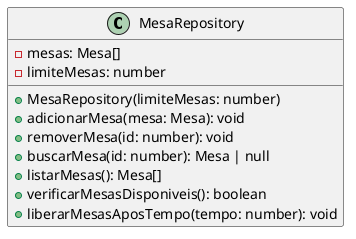 @startuml
' Definição da classe MesaRepository
class MesaRepository {
  - mesas: Mesa[]
  - limiteMesas: number
  + MesaRepository(limiteMesas: number)
  + adicionarMesa(mesa: Mesa): void
  + removerMesa(id: number): void
  + buscarMesa(id: number): Mesa | null
  + listarMesas(): Mesa[]
  + verificarMesasDisponiveis(): boolean
  + liberarMesasAposTempo(tempo: number): void
}

@enduml
